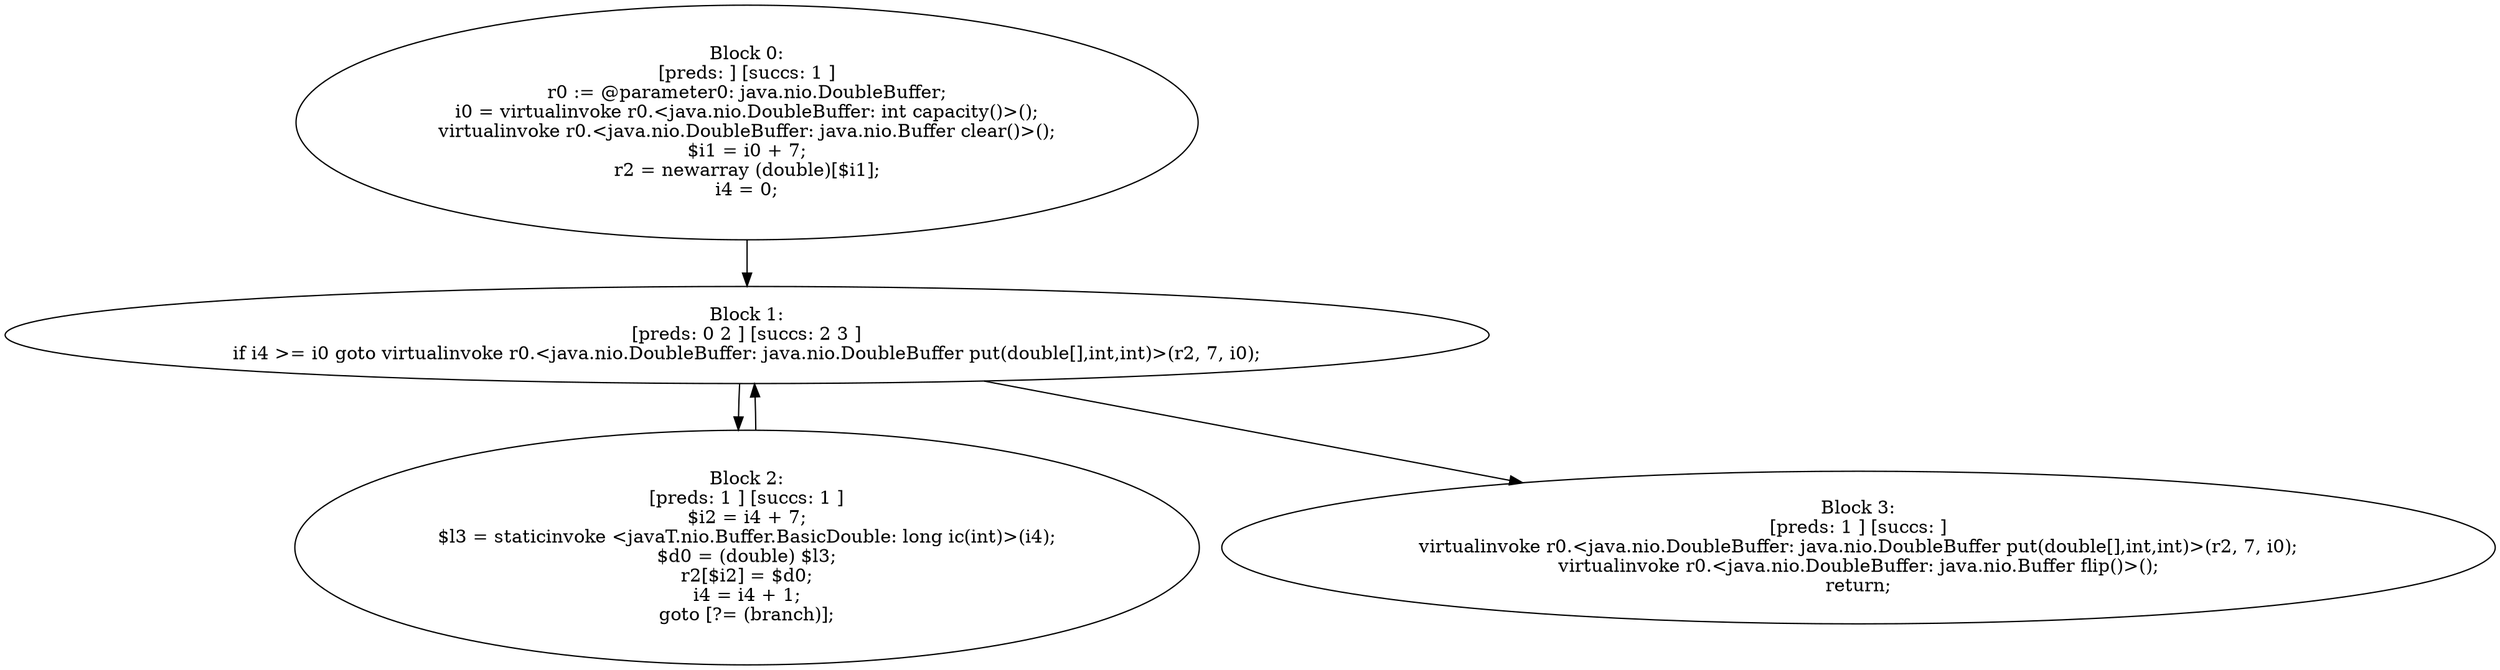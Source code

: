 digraph "unitGraph" {
    "Block 0:
[preds: ] [succs: 1 ]
r0 := @parameter0: java.nio.DoubleBuffer;
i0 = virtualinvoke r0.<java.nio.DoubleBuffer: int capacity()>();
virtualinvoke r0.<java.nio.DoubleBuffer: java.nio.Buffer clear()>();
$i1 = i0 + 7;
r2 = newarray (double)[$i1];
i4 = 0;
"
    "Block 1:
[preds: 0 2 ] [succs: 2 3 ]
if i4 >= i0 goto virtualinvoke r0.<java.nio.DoubleBuffer: java.nio.DoubleBuffer put(double[],int,int)>(r2, 7, i0);
"
    "Block 2:
[preds: 1 ] [succs: 1 ]
$i2 = i4 + 7;
$l3 = staticinvoke <javaT.nio.Buffer.BasicDouble: long ic(int)>(i4);
$d0 = (double) $l3;
r2[$i2] = $d0;
i4 = i4 + 1;
goto [?= (branch)];
"
    "Block 3:
[preds: 1 ] [succs: ]
virtualinvoke r0.<java.nio.DoubleBuffer: java.nio.DoubleBuffer put(double[],int,int)>(r2, 7, i0);
virtualinvoke r0.<java.nio.DoubleBuffer: java.nio.Buffer flip()>();
return;
"
    "Block 0:
[preds: ] [succs: 1 ]
r0 := @parameter0: java.nio.DoubleBuffer;
i0 = virtualinvoke r0.<java.nio.DoubleBuffer: int capacity()>();
virtualinvoke r0.<java.nio.DoubleBuffer: java.nio.Buffer clear()>();
$i1 = i0 + 7;
r2 = newarray (double)[$i1];
i4 = 0;
"->"Block 1:
[preds: 0 2 ] [succs: 2 3 ]
if i4 >= i0 goto virtualinvoke r0.<java.nio.DoubleBuffer: java.nio.DoubleBuffer put(double[],int,int)>(r2, 7, i0);
";
    "Block 1:
[preds: 0 2 ] [succs: 2 3 ]
if i4 >= i0 goto virtualinvoke r0.<java.nio.DoubleBuffer: java.nio.DoubleBuffer put(double[],int,int)>(r2, 7, i0);
"->"Block 2:
[preds: 1 ] [succs: 1 ]
$i2 = i4 + 7;
$l3 = staticinvoke <javaT.nio.Buffer.BasicDouble: long ic(int)>(i4);
$d0 = (double) $l3;
r2[$i2] = $d0;
i4 = i4 + 1;
goto [?= (branch)];
";
    "Block 1:
[preds: 0 2 ] [succs: 2 3 ]
if i4 >= i0 goto virtualinvoke r0.<java.nio.DoubleBuffer: java.nio.DoubleBuffer put(double[],int,int)>(r2, 7, i0);
"->"Block 3:
[preds: 1 ] [succs: ]
virtualinvoke r0.<java.nio.DoubleBuffer: java.nio.DoubleBuffer put(double[],int,int)>(r2, 7, i0);
virtualinvoke r0.<java.nio.DoubleBuffer: java.nio.Buffer flip()>();
return;
";
    "Block 2:
[preds: 1 ] [succs: 1 ]
$i2 = i4 + 7;
$l3 = staticinvoke <javaT.nio.Buffer.BasicDouble: long ic(int)>(i4);
$d0 = (double) $l3;
r2[$i2] = $d0;
i4 = i4 + 1;
goto [?= (branch)];
"->"Block 1:
[preds: 0 2 ] [succs: 2 3 ]
if i4 >= i0 goto virtualinvoke r0.<java.nio.DoubleBuffer: java.nio.DoubleBuffer put(double[],int,int)>(r2, 7, i0);
";
}
